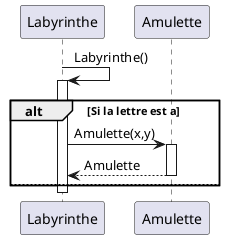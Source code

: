 @startuml
Labyrinthe -> Labyrinthe: Labyrinthe()
activate Labyrinthe
alt Si la lettre est a
    Labyrinthe-> Amulette: Amulette(x,y)
    activate Amulette
    Amulette -->Labyrinthe:Amulette
    deactivate Amulette
else
end
deactivate Labyrinthe

@enduml